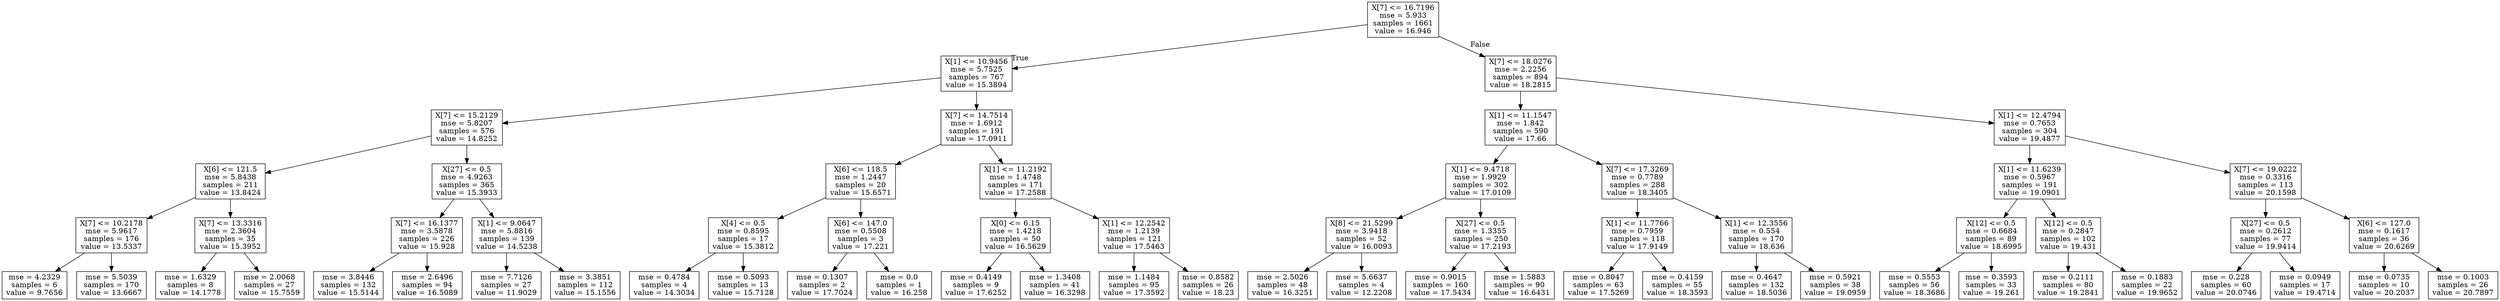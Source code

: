 digraph Tree {
node [shape=box] ;
0 [label="X[7] <= 16.7196\nmse = 5.933\nsamples = 1661\nvalue = 16.946"] ;
1 [label="X[1] <= 10.9456\nmse = 5.7525\nsamples = 767\nvalue = 15.3894"] ;
0 -> 1 [labeldistance=2.5, labelangle=45, headlabel="True"] ;
2 [label="X[7] <= 15.2129\nmse = 5.8207\nsamples = 576\nvalue = 14.8252"] ;
1 -> 2 ;
3 [label="X[6] <= 121.5\nmse = 5.8438\nsamples = 211\nvalue = 13.8424"] ;
2 -> 3 ;
4 [label="X[7] <= 10.2178\nmse = 5.9617\nsamples = 176\nvalue = 13.5337"] ;
3 -> 4 ;
5 [label="mse = 4.2329\nsamples = 6\nvalue = 9.7656"] ;
4 -> 5 ;
6 [label="mse = 5.5039\nsamples = 170\nvalue = 13.6667"] ;
4 -> 6 ;
7 [label="X[7] <= 13.3316\nmse = 2.3604\nsamples = 35\nvalue = 15.3952"] ;
3 -> 7 ;
8 [label="mse = 1.6329\nsamples = 8\nvalue = 14.1778"] ;
7 -> 8 ;
9 [label="mse = 2.0068\nsamples = 27\nvalue = 15.7559"] ;
7 -> 9 ;
10 [label="X[27] <= 0.5\nmse = 4.9263\nsamples = 365\nvalue = 15.3933"] ;
2 -> 10 ;
11 [label="X[7] <= 16.1377\nmse = 3.5878\nsamples = 226\nvalue = 15.928"] ;
10 -> 11 ;
12 [label="mse = 3.8446\nsamples = 132\nvalue = 15.5144"] ;
11 -> 12 ;
13 [label="mse = 2.6496\nsamples = 94\nvalue = 16.5089"] ;
11 -> 13 ;
14 [label="X[1] <= 9.0647\nmse = 5.8816\nsamples = 139\nvalue = 14.5238"] ;
10 -> 14 ;
15 [label="mse = 7.7126\nsamples = 27\nvalue = 11.9029"] ;
14 -> 15 ;
16 [label="mse = 3.3851\nsamples = 112\nvalue = 15.1556"] ;
14 -> 16 ;
17 [label="X[7] <= 14.7514\nmse = 1.6912\nsamples = 191\nvalue = 17.0911"] ;
1 -> 17 ;
18 [label="X[6] <= 118.5\nmse = 1.2447\nsamples = 20\nvalue = 15.6571"] ;
17 -> 18 ;
19 [label="X[4] <= 0.5\nmse = 0.8595\nsamples = 17\nvalue = 15.3812"] ;
18 -> 19 ;
20 [label="mse = 0.4784\nsamples = 4\nvalue = 14.3034"] ;
19 -> 20 ;
21 [label="mse = 0.5093\nsamples = 13\nvalue = 15.7128"] ;
19 -> 21 ;
22 [label="X[6] <= 147.0\nmse = 0.5508\nsamples = 3\nvalue = 17.221"] ;
18 -> 22 ;
23 [label="mse = 0.1307\nsamples = 2\nvalue = 17.7024"] ;
22 -> 23 ;
24 [label="mse = 0.0\nsamples = 1\nvalue = 16.258"] ;
22 -> 24 ;
25 [label="X[1] <= 11.2192\nmse = 1.4748\nsamples = 171\nvalue = 17.2588"] ;
17 -> 25 ;
26 [label="X[0] <= 6.15\nmse = 1.4218\nsamples = 50\nvalue = 16.5629"] ;
25 -> 26 ;
27 [label="mse = 0.4149\nsamples = 9\nvalue = 17.6252"] ;
26 -> 27 ;
28 [label="mse = 1.3408\nsamples = 41\nvalue = 16.3298"] ;
26 -> 28 ;
29 [label="X[1] <= 12.2542\nmse = 1.2139\nsamples = 121\nvalue = 17.5463"] ;
25 -> 29 ;
30 [label="mse = 1.1484\nsamples = 95\nvalue = 17.3592"] ;
29 -> 30 ;
31 [label="mse = 0.8582\nsamples = 26\nvalue = 18.23"] ;
29 -> 31 ;
32 [label="X[7] <= 18.0276\nmse = 2.2256\nsamples = 894\nvalue = 18.2815"] ;
0 -> 32 [labeldistance=2.5, labelangle=-45, headlabel="False"] ;
33 [label="X[1] <= 11.1547\nmse = 1.842\nsamples = 590\nvalue = 17.66"] ;
32 -> 33 ;
34 [label="X[1] <= 9.4718\nmse = 1.9929\nsamples = 302\nvalue = 17.0109"] ;
33 -> 34 ;
35 [label="X[8] <= 21.5299\nmse = 3.9418\nsamples = 52\nvalue = 16.0093"] ;
34 -> 35 ;
36 [label="mse = 2.5026\nsamples = 48\nvalue = 16.3251"] ;
35 -> 36 ;
37 [label="mse = 5.6637\nsamples = 4\nvalue = 12.2208"] ;
35 -> 37 ;
38 [label="X[27] <= 0.5\nmse = 1.3355\nsamples = 250\nvalue = 17.2193"] ;
34 -> 38 ;
39 [label="mse = 0.9015\nsamples = 160\nvalue = 17.5434"] ;
38 -> 39 ;
40 [label="mse = 1.5883\nsamples = 90\nvalue = 16.6431"] ;
38 -> 40 ;
41 [label="X[7] <= 17.3269\nmse = 0.7789\nsamples = 288\nvalue = 18.3405"] ;
33 -> 41 ;
42 [label="X[1] <= 11.7766\nmse = 0.7959\nsamples = 118\nvalue = 17.9149"] ;
41 -> 42 ;
43 [label="mse = 0.8047\nsamples = 63\nvalue = 17.5269"] ;
42 -> 43 ;
44 [label="mse = 0.4159\nsamples = 55\nvalue = 18.3593"] ;
42 -> 44 ;
45 [label="X[1] <= 12.3556\nmse = 0.554\nsamples = 170\nvalue = 18.636"] ;
41 -> 45 ;
46 [label="mse = 0.4647\nsamples = 132\nvalue = 18.5036"] ;
45 -> 46 ;
47 [label="mse = 0.5921\nsamples = 38\nvalue = 19.0959"] ;
45 -> 47 ;
48 [label="X[1] <= 12.4794\nmse = 0.7653\nsamples = 304\nvalue = 19.4877"] ;
32 -> 48 ;
49 [label="X[1] <= 11.6239\nmse = 0.5967\nsamples = 191\nvalue = 19.0901"] ;
48 -> 49 ;
50 [label="X[12] <= 0.5\nmse = 0.6684\nsamples = 89\nvalue = 18.6995"] ;
49 -> 50 ;
51 [label="mse = 0.5553\nsamples = 56\nvalue = 18.3686"] ;
50 -> 51 ;
52 [label="mse = 0.3593\nsamples = 33\nvalue = 19.261"] ;
50 -> 52 ;
53 [label="X[12] <= 0.5\nmse = 0.2847\nsamples = 102\nvalue = 19.431"] ;
49 -> 53 ;
54 [label="mse = 0.2111\nsamples = 80\nvalue = 19.2841"] ;
53 -> 54 ;
55 [label="mse = 0.1883\nsamples = 22\nvalue = 19.9652"] ;
53 -> 55 ;
56 [label="X[7] <= 19.0222\nmse = 0.3316\nsamples = 113\nvalue = 20.1598"] ;
48 -> 56 ;
57 [label="X[27] <= 0.5\nmse = 0.2612\nsamples = 77\nvalue = 19.9414"] ;
56 -> 57 ;
58 [label="mse = 0.228\nsamples = 60\nvalue = 20.0746"] ;
57 -> 58 ;
59 [label="mse = 0.0949\nsamples = 17\nvalue = 19.4714"] ;
57 -> 59 ;
60 [label="X[6] <= 127.0\nmse = 0.1617\nsamples = 36\nvalue = 20.6269"] ;
56 -> 60 ;
61 [label="mse = 0.0735\nsamples = 10\nvalue = 20.2037"] ;
60 -> 61 ;
62 [label="mse = 0.1003\nsamples = 26\nvalue = 20.7897"] ;
60 -> 62 ;
}
